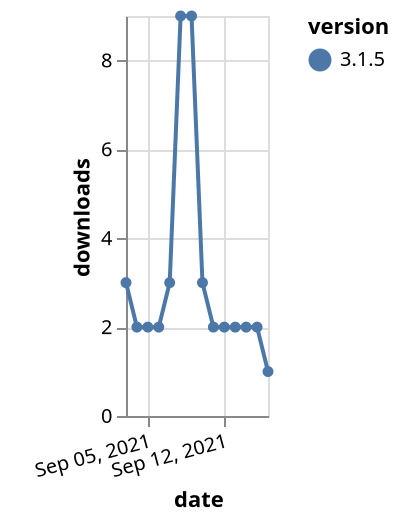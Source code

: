 {"$schema": "https://vega.github.io/schema/vega-lite/v5.json", "description": "A simple bar chart with embedded data.", "data": {"values": [{"date": "2021-09-03", "total": 9513, "delta": 3, "version": "3.1.5"}, {"date": "2021-09-04", "total": 9515, "delta": 2, "version": "3.1.5"}, {"date": "2021-09-05", "total": 9517, "delta": 2, "version": "3.1.5"}, {"date": "2021-09-06", "total": 9519, "delta": 2, "version": "3.1.5"}, {"date": "2021-09-07", "total": 9522, "delta": 3, "version": "3.1.5"}, {"date": "2021-09-08", "total": 9531, "delta": 9, "version": "3.1.5"}, {"date": "2021-09-09", "total": 9540, "delta": 9, "version": "3.1.5"}, {"date": "2021-09-10", "total": 9543, "delta": 3, "version": "3.1.5"}, {"date": "2021-09-11", "total": 9545, "delta": 2, "version": "3.1.5"}, {"date": "2021-09-12", "total": 9547, "delta": 2, "version": "3.1.5"}, {"date": "2021-09-13", "total": 9549, "delta": 2, "version": "3.1.5"}, {"date": "2021-09-14", "total": 9551, "delta": 2, "version": "3.1.5"}, {"date": "2021-09-15", "total": 9553, "delta": 2, "version": "3.1.5"}, {"date": "2021-09-16", "total": 9554, "delta": 1, "version": "3.1.5"}]}, "width": "container", "mark": {"type": "line", "point": {"filled": true}}, "encoding": {"x": {"field": "date", "type": "temporal", "timeUnit": "yearmonthdate", "title": "date", "axis": {"labelAngle": -15}}, "y": {"field": "delta", "type": "quantitative", "title": "downloads"}, "color": {"field": "version", "type": "nominal"}, "tooltip": {"field": "delta"}}}